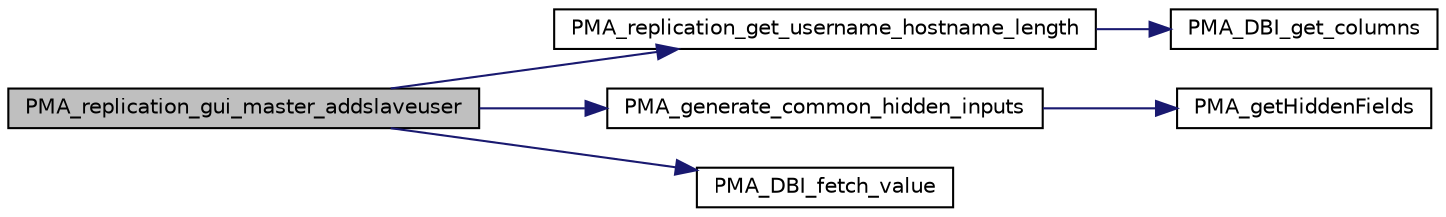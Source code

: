 digraph G
{
  edge [fontname="Helvetica",fontsize="10",labelfontname="Helvetica",labelfontsize="10"];
  node [fontname="Helvetica",fontsize="10",shape=record];
  rankdir="LR";
  Node1 [label="PMA_replication_gui_master_addslaveuser",height=0.2,width=0.4,color="black", fillcolor="grey75", style="filled" fontcolor="black"];
  Node1 -> Node2 [color="midnightblue",fontsize="10",style="solid",fontname="Helvetica"];
  Node2 [label="PMA_replication_get_username_hostname_length",height=0.2,width=0.4,color="black", fillcolor="white", style="filled",URL="$replication__gui_8lib_8php.html#a7d53621b1f2d4e103f51ef0a54946a21",tooltip="get the correct username and hostname lengths for this MySQL server"];
  Node2 -> Node3 [color="midnightblue",fontsize="10",style="solid",fontname="Helvetica"];
  Node3 [label="PMA_DBI_get_columns",height=0.2,width=0.4,color="black", fillcolor="white", style="filled",URL="$database__interface_8lib_8php.html#a0f34de2c56a55fc2862bf26c489fc5aa",tooltip="Returns descriptions of columns in given table (all or given by $column)"];
  Node1 -> Node4 [color="midnightblue",fontsize="10",style="solid",fontname="Helvetica"];
  Node4 [label="PMA_generate_common_hidden_inputs",height=0.2,width=0.4,color="black", fillcolor="white", style="filled",URL="$url__generating_8lib_8php.html#ad7326a27700edd06dee0217de194756b",tooltip="Generates text with hidden inputs."];
  Node4 -> Node5 [color="midnightblue",fontsize="10",style="solid",fontname="Helvetica"];
  Node5 [label="PMA_getHiddenFields",height=0.2,width=0.4,color="black", fillcolor="white", style="filled",URL="$url__generating_8lib_8php.html#a0db4559ded20b6cc869d37e4d5cc7dad",tooltip="create hidden form fields from array with name =&gt; value"];
  Node1 -> Node6 [color="midnightblue",fontsize="10",style="solid",fontname="Helvetica"];
  Node6 [label="PMA_DBI_fetch_value",height=0.2,width=0.4,color="black", fillcolor="white", style="filled",URL="$database__interface_8lib_8php.html#a772f12a953dd2908745bb16a8fa7b63a",tooltip="returns a single value from the given result or query, if the query or the result has more than one r..."];
}
